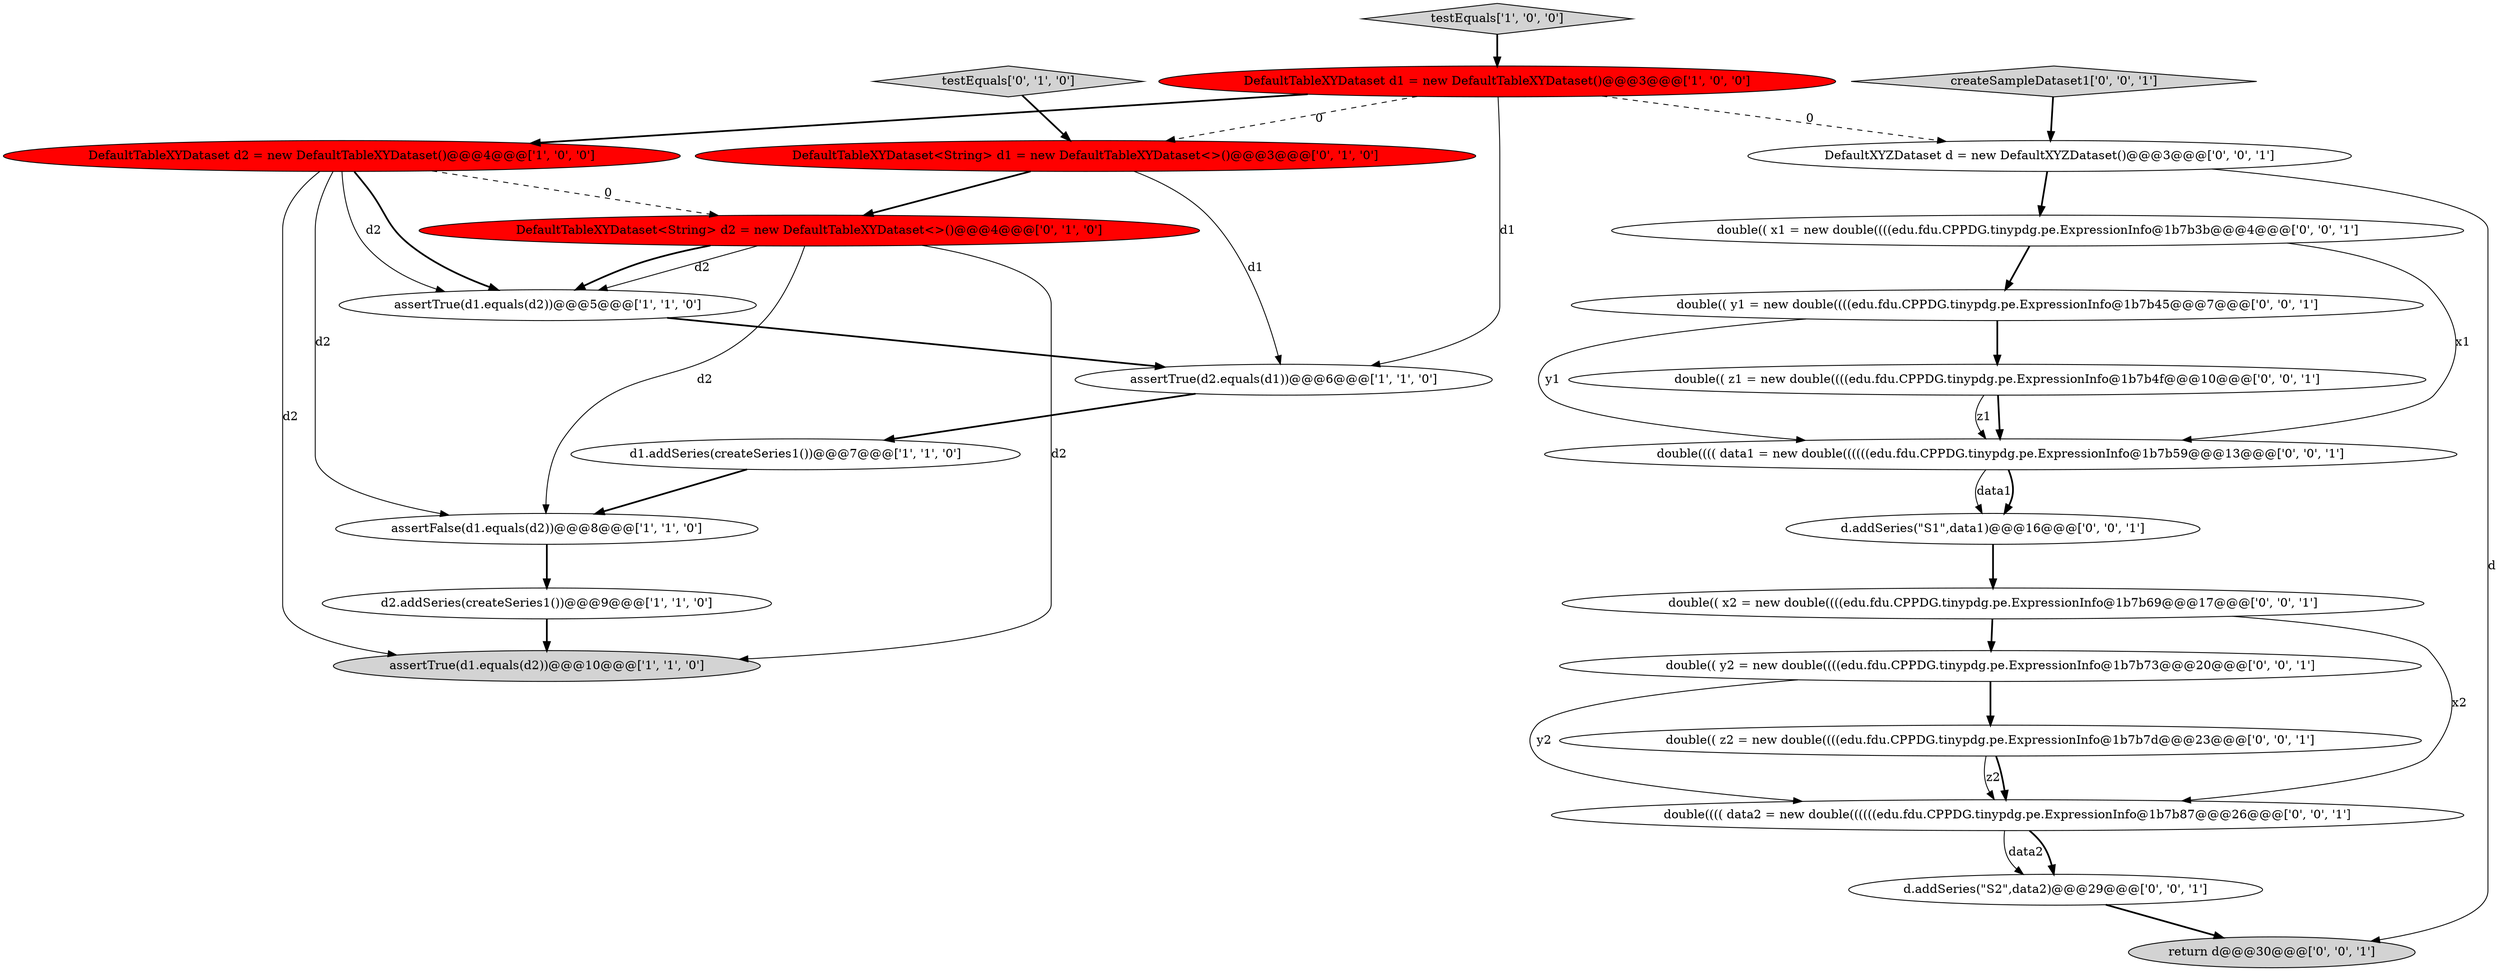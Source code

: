 digraph {
10 [style = filled, label = "DefaultTableXYDataset<String> d2 = new DefaultTableXYDataset<>()@@@4@@@['0', '1', '0']", fillcolor = red, shape = ellipse image = "AAA1AAABBB2BBB"];
13 [style = filled, label = "double(( y1 = new double((((edu.fdu.CPPDG.tinypdg.pe.ExpressionInfo@1b7b45@@@7@@@['0', '0', '1']", fillcolor = white, shape = ellipse image = "AAA0AAABBB3BBB"];
15 [style = filled, label = "return d@@@30@@@['0', '0', '1']", fillcolor = lightgray, shape = ellipse image = "AAA0AAABBB3BBB"];
0 [style = filled, label = "d2.addSeries(createSeries1())@@@9@@@['1', '1', '0']", fillcolor = white, shape = ellipse image = "AAA0AAABBB1BBB"];
19 [style = filled, label = "createSampleDataset1['0', '0', '1']", fillcolor = lightgray, shape = diamond image = "AAA0AAABBB3BBB"];
6 [style = filled, label = "assertTrue(d2.equals(d1))@@@6@@@['1', '1', '0']", fillcolor = white, shape = ellipse image = "AAA0AAABBB1BBB"];
7 [style = filled, label = "assertTrue(d1.equals(d2))@@@10@@@['1', '1', '0']", fillcolor = lightgray, shape = ellipse image = "AAA0AAABBB1BBB"];
18 [style = filled, label = "d.addSeries(\"S2\",data2)@@@29@@@['0', '0', '1']", fillcolor = white, shape = ellipse image = "AAA0AAABBB3BBB"];
23 [style = filled, label = "d.addSeries(\"S1\",data1)@@@16@@@['0', '0', '1']", fillcolor = white, shape = ellipse image = "AAA0AAABBB3BBB"];
12 [style = filled, label = "double(( z2 = new double((((edu.fdu.CPPDG.tinypdg.pe.ExpressionInfo@1b7b7d@@@23@@@['0', '0', '1']", fillcolor = white, shape = ellipse image = "AAA0AAABBB3BBB"];
4 [style = filled, label = "DefaultTableXYDataset d1 = new DefaultTableXYDataset()@@@3@@@['1', '0', '0']", fillcolor = red, shape = ellipse image = "AAA1AAABBB1BBB"];
1 [style = filled, label = "d1.addSeries(createSeries1())@@@7@@@['1', '1', '0']", fillcolor = white, shape = ellipse image = "AAA0AAABBB1BBB"];
21 [style = filled, label = "double(( y2 = new double((((edu.fdu.CPPDG.tinypdg.pe.ExpressionInfo@1b7b73@@@20@@@['0', '0', '1']", fillcolor = white, shape = ellipse image = "AAA0AAABBB3BBB"];
8 [style = filled, label = "assertTrue(d1.equals(d2))@@@5@@@['1', '1', '0']", fillcolor = white, shape = ellipse image = "AAA0AAABBB1BBB"];
9 [style = filled, label = "testEquals['0', '1', '0']", fillcolor = lightgray, shape = diamond image = "AAA0AAABBB2BBB"];
24 [style = filled, label = "double(((( data1 = new double((((((edu.fdu.CPPDG.tinypdg.pe.ExpressionInfo@1b7b59@@@13@@@['0', '0', '1']", fillcolor = white, shape = ellipse image = "AAA0AAABBB3BBB"];
17 [style = filled, label = "double(( x2 = new double((((edu.fdu.CPPDG.tinypdg.pe.ExpressionInfo@1b7b69@@@17@@@['0', '0', '1']", fillcolor = white, shape = ellipse image = "AAA0AAABBB3BBB"];
3 [style = filled, label = "testEquals['1', '0', '0']", fillcolor = lightgray, shape = diamond image = "AAA0AAABBB1BBB"];
5 [style = filled, label = "DefaultTableXYDataset d2 = new DefaultTableXYDataset()@@@4@@@['1', '0', '0']", fillcolor = red, shape = ellipse image = "AAA1AAABBB1BBB"];
11 [style = filled, label = "DefaultTableXYDataset<String> d1 = new DefaultTableXYDataset<>()@@@3@@@['0', '1', '0']", fillcolor = red, shape = ellipse image = "AAA1AAABBB2BBB"];
22 [style = filled, label = "double(( x1 = new double((((edu.fdu.CPPDG.tinypdg.pe.ExpressionInfo@1b7b3b@@@4@@@['0', '0', '1']", fillcolor = white, shape = ellipse image = "AAA0AAABBB3BBB"];
14 [style = filled, label = "double(((( data2 = new double((((((edu.fdu.CPPDG.tinypdg.pe.ExpressionInfo@1b7b87@@@26@@@['0', '0', '1']", fillcolor = white, shape = ellipse image = "AAA0AAABBB3BBB"];
16 [style = filled, label = "DefaultXYZDataset d = new DefaultXYZDataset()@@@3@@@['0', '0', '1']", fillcolor = white, shape = ellipse image = "AAA0AAABBB3BBB"];
20 [style = filled, label = "double(( z1 = new double((((edu.fdu.CPPDG.tinypdg.pe.ExpressionInfo@1b7b4f@@@10@@@['0', '0', '1']", fillcolor = white, shape = ellipse image = "AAA0AAABBB3BBB"];
2 [style = filled, label = "assertFalse(d1.equals(d2))@@@8@@@['1', '1', '0']", fillcolor = white, shape = ellipse image = "AAA0AAABBB1BBB"];
5->8 [style = bold, label=""];
16->15 [style = solid, label="d"];
10->7 [style = solid, label="d2"];
9->11 [style = bold, label=""];
4->16 [style = dashed, label="0"];
18->15 [style = bold, label=""];
17->14 [style = solid, label="x2"];
5->7 [style = solid, label="d2"];
8->6 [style = bold, label=""];
4->6 [style = solid, label="d1"];
12->14 [style = solid, label="z2"];
21->14 [style = solid, label="y2"];
16->22 [style = bold, label=""];
5->8 [style = solid, label="d2"];
3->4 [style = bold, label=""];
19->16 [style = bold, label=""];
0->7 [style = bold, label=""];
21->12 [style = bold, label=""];
10->2 [style = solid, label="d2"];
6->1 [style = bold, label=""];
14->18 [style = solid, label="data2"];
2->0 [style = bold, label=""];
10->8 [style = bold, label=""];
20->24 [style = solid, label="z1"];
5->10 [style = dashed, label="0"];
11->6 [style = solid, label="d1"];
11->10 [style = bold, label=""];
10->8 [style = solid, label="d2"];
12->14 [style = bold, label=""];
13->24 [style = solid, label="y1"];
23->17 [style = bold, label=""];
14->18 [style = bold, label=""];
13->20 [style = bold, label=""];
1->2 [style = bold, label=""];
5->2 [style = solid, label="d2"];
4->11 [style = dashed, label="0"];
20->24 [style = bold, label=""];
4->5 [style = bold, label=""];
17->21 [style = bold, label=""];
22->24 [style = solid, label="x1"];
22->13 [style = bold, label=""];
24->23 [style = solid, label="data1"];
24->23 [style = bold, label=""];
}
